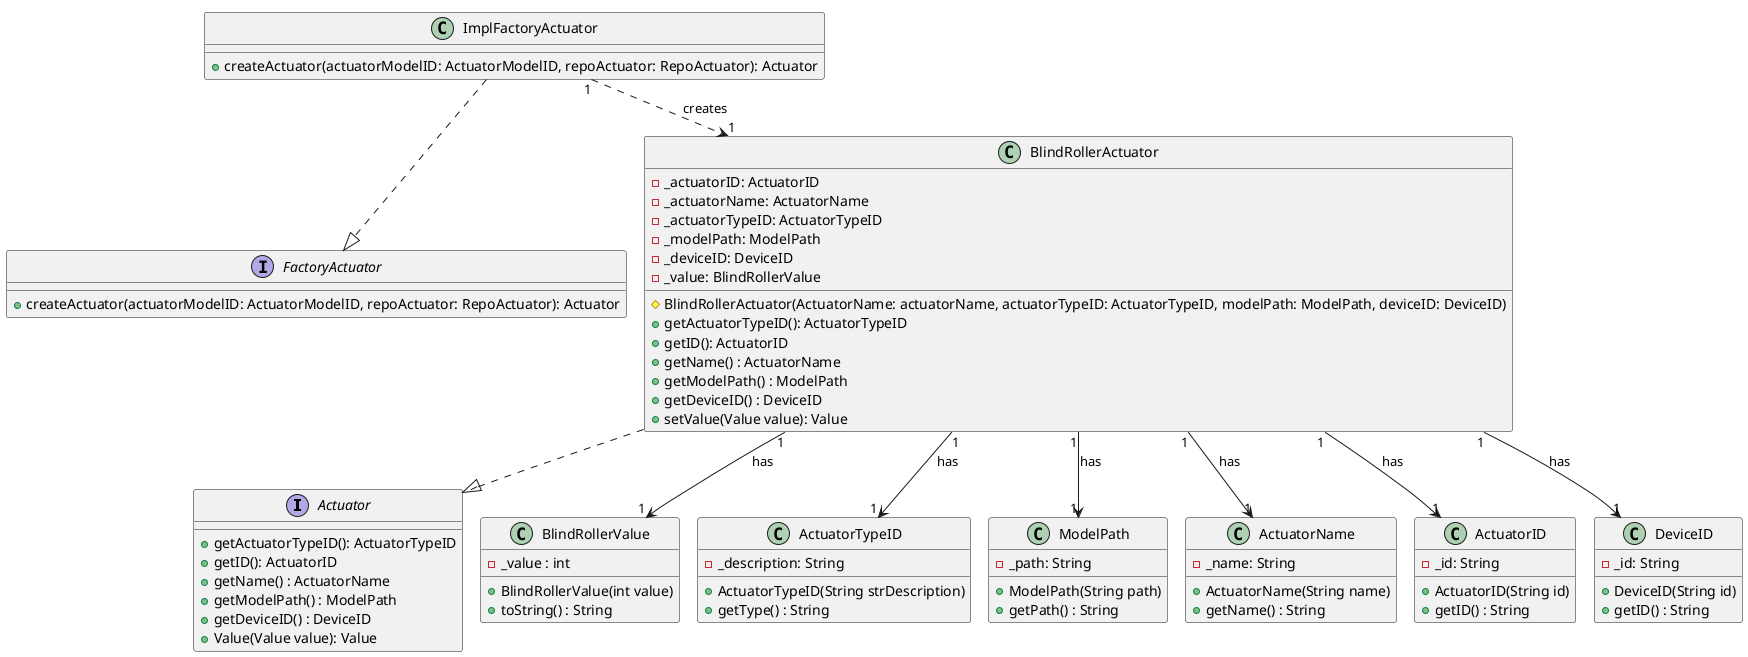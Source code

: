 @startuml
!pragma layout smetana

    interface Actuator {
        + getActuatorTypeID(): ActuatorTypeID
                + getID(): ActuatorID
                + getName() : ActuatorName
                + getModelPath() : ModelPath
                + getDeviceID() : DeviceID
                + Value(Value value): Value
    }
    interface FactoryActuator {
        + createActuator(actuatorModelID: ActuatorModelID, repoActuator: RepoActuator): Actuator
    }
    class ImplFactoryActuator {
        + createActuator(actuatorModelID: ActuatorModelID, repoActuator: RepoActuator): Actuator
    }

    class BlindRollerActuator {
        - _actuatorID: ActuatorID
        - _actuatorName: ActuatorName
        - _actuatorTypeID: ActuatorTypeID
        - _modelPath: ModelPath
        - _deviceID: DeviceID
        - _value: BlindRollerValue
        # BlindRollerActuator(ActuatorName: actuatorName, actuatorTypeID: ActuatorTypeID, modelPath: ModelPath, deviceID: DeviceID)
        + getActuatorTypeID(): ActuatorTypeID
        + getID(): ActuatorID
        + getName() : ActuatorName
        + getModelPath() : ModelPath
        + getDeviceID() : DeviceID
        + setValue(Value value): Value
    }

  class BlindRollerValue {
    - _value : int
    + BlindRollerValue(int value)
    + toString() : String
  }

    class ActuatorTypeID {
        - _description: String
        + ActuatorTypeID(String strDescription)
        + getType() : String
    }

    class ModelPath {
        - _path: String
        + ModelPath(String path)
        + getPath() : String
    }

    class ActuatorName {
        - _name: String
        + ActuatorName(String name)
        + getName() : String
    }


    class ActuatorID {
        - _id: String
        + ActuatorID(String id)
        + getID() : String
    }

    class DeviceID {
        - _id: String
        + DeviceID(String id)
        + getID() : String
    }


ImplFactoryActuator ..|> FactoryActuator
ImplFactoryActuator "1" ..> "1" BlindRollerActuator : creates

BlindRollerActuator ..|> Actuator
BlindRollerActuator "1" --> "1" BlindRollerValue : has
BlindRollerActuator "1" -->  "1" ActuatorTypeID : has
BlindRollerActuator "1" -->  "1" ModelPath : has
BlindRollerActuator "1" -->  "1" ActuatorName : has
BlindRollerActuator "1" -->  "1" ActuatorID : has
BlindRollerActuator "1" -->  "1" DeviceID : has





@enduml
